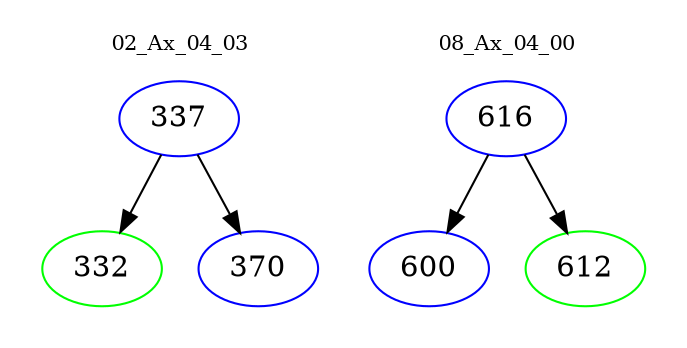 digraph{
subgraph cluster_0 {
color = white
label = "02_Ax_04_03";
fontsize=10;
T0_337 [label="337", color="blue"]
T0_337 -> T0_332 [color="black"]
T0_332 [label="332", color="green"]
T0_337 -> T0_370 [color="black"]
T0_370 [label="370", color="blue"]
}
subgraph cluster_1 {
color = white
label = "08_Ax_04_00";
fontsize=10;
T1_616 [label="616", color="blue"]
T1_616 -> T1_600 [color="black"]
T1_600 [label="600", color="blue"]
T1_616 -> T1_612 [color="black"]
T1_612 [label="612", color="green"]
}
}
